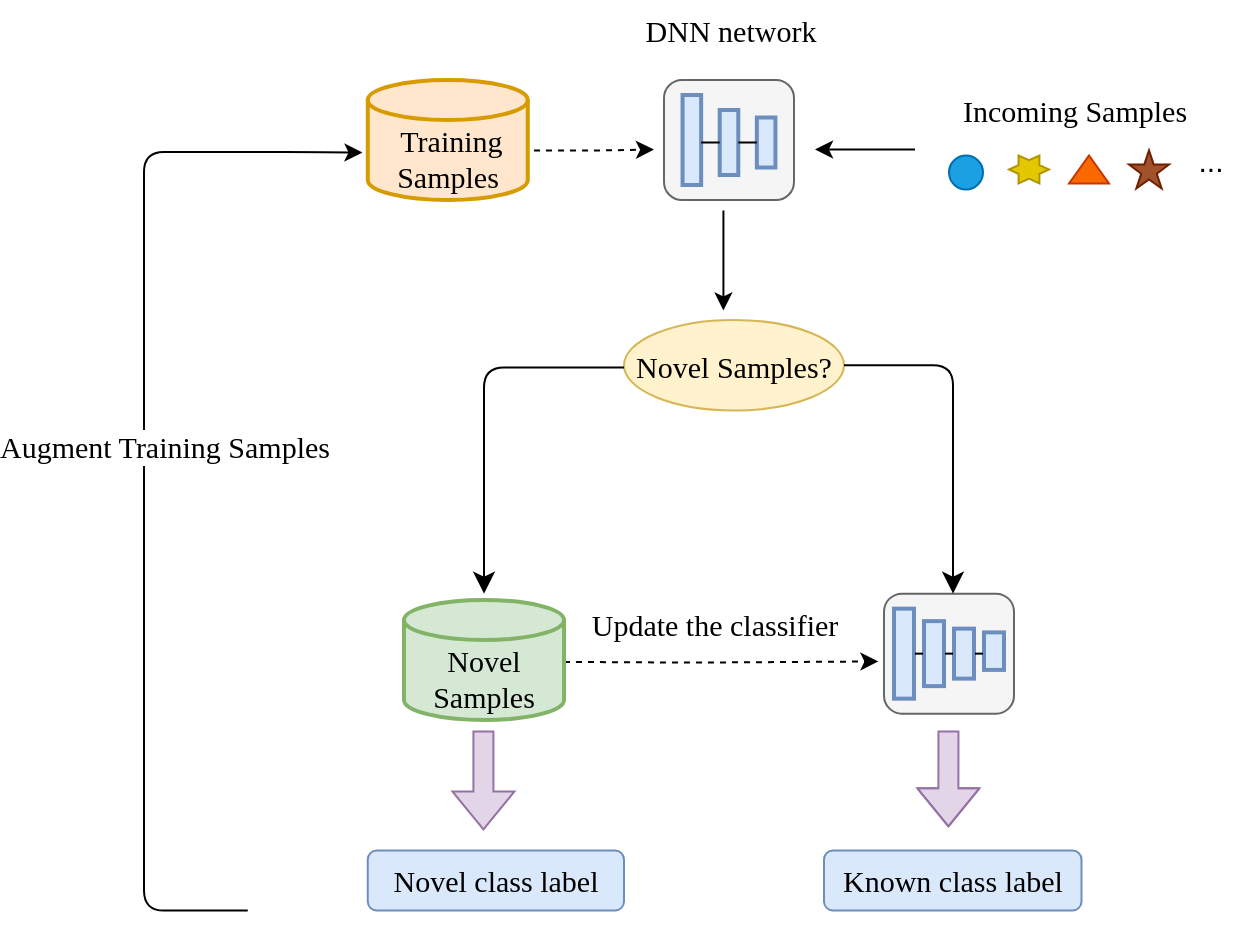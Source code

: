 <mxfile version="24.3.1" type="github">
  <diagram name="Page-1" id="2YBvvXClWsGukQMizWep">
    <mxGraphModel dx="724" dy="366" grid="1" gridSize="10" guides="1" tooltips="1" connect="1" arrows="1" fold="1" page="1" pageScale="1" pageWidth="850" pageHeight="1100" math="0" shadow="0">
      <root>
        <mxCell id="0" />
        <mxCell id="1" parent="0" />
        <mxCell id="O35hqQ3dhwwcrDAdRLHy-16" value="" style="group;rotation=90;fontSize=15;" parent="1" vertex="1" connectable="0">
          <mxGeometry x="460" y="80" width="65" height="60" as="geometry" />
        </mxCell>
        <mxCell id="O35hqQ3dhwwcrDAdRLHy-17" value="" style="rounded=1;whiteSpace=wrap;html=1;movable=1;resizable=1;rotatable=1;deletable=1;editable=1;locked=0;connectable=1;fontSize=15;fillColor=#f5f5f5;fontColor=#333333;strokeColor=#666666;" parent="O35hqQ3dhwwcrDAdRLHy-16" vertex="1">
          <mxGeometry width="65" height="60" as="geometry" />
        </mxCell>
        <mxCell id="O35hqQ3dhwwcrDAdRLHy-18" value="" style="html=1;points=[[0,0,0,0,5],[0,1,0,0,-5],[1,0,0,0,5],[1,1,0,0,-5]];perimeter=orthogonalPerimeter;outlineConnect=0;targetShapes=umlLifeline;portConstraint=eastwest;newEdgeStyle={&quot;curved&quot;:0,&quot;rounded&quot;:0};fillColor=#dae8fc;strokeColor=#6c8ebf;strokeWidth=2;fontSize=15;" parent="O35hqQ3dhwwcrDAdRLHy-16" vertex="1">
          <mxGeometry x="9.286" y="7.5" width="9.286" height="45" as="geometry" />
        </mxCell>
        <mxCell id="O35hqQ3dhwwcrDAdRLHy-19" value="" style="html=1;points=[[0,0,0,0,5],[0,1,0,0,-5],[1,0,0,0,5],[1,1,0,0,-5]];perimeter=orthogonalPerimeter;outlineConnect=0;targetShapes=umlLifeline;portConstraint=eastwest;newEdgeStyle={&quot;curved&quot;:0,&quot;rounded&quot;:0};fillColor=#dae8fc;strokeColor=#6c8ebf;strokeWidth=2;fontSize=15;" parent="O35hqQ3dhwwcrDAdRLHy-16" vertex="1">
          <mxGeometry x="27.857" y="15" width="9.286" height="32.5" as="geometry" />
        </mxCell>
        <mxCell id="O35hqQ3dhwwcrDAdRLHy-20" value="" style="html=1;points=[[0,0,0,0,5],[0,1,0,0,-5],[1,0,0,0,5],[1,1,0,0,-5]];perimeter=orthogonalPerimeter;outlineConnect=0;targetShapes=umlLifeline;portConstraint=eastwest;newEdgeStyle={&quot;curved&quot;:0,&quot;rounded&quot;:0};fillColor=#dae8fc;strokeColor=#6c8ebf;strokeWidth=2;fontSize=15;" parent="O35hqQ3dhwwcrDAdRLHy-16" vertex="1">
          <mxGeometry x="46.429" y="18.75" width="9.286" height="25" as="geometry" />
        </mxCell>
        <mxCell id="O35hqQ3dhwwcrDAdRLHy-21" value="" style="line;strokeWidth=1;rotatable=0;dashed=0;labelPosition=right;align=left;verticalAlign=middle;spacingTop=0;spacingLeft=6;points=[];portConstraint=eastwest;fontSize=15;" parent="O35hqQ3dhwwcrDAdRLHy-16" vertex="1">
          <mxGeometry x="18.571" y="26.25" width="9.286" height="10" as="geometry" />
        </mxCell>
        <mxCell id="O35hqQ3dhwwcrDAdRLHy-22" value="" style="line;strokeWidth=1;rotatable=0;dashed=0;labelPosition=right;align=left;verticalAlign=middle;spacingTop=0;spacingLeft=6;points=[];portConstraint=eastwest;fontSize=15;" parent="O35hqQ3dhwwcrDAdRLHy-16" vertex="1">
          <mxGeometry x="37.143" y="26.25" width="9.286" height="10" as="geometry" />
        </mxCell>
        <mxCell id="O35hqQ3dhwwcrDAdRLHy-121" style="edgeStyle=orthogonalEdgeStyle;rounded=0;orthogonalLoop=1;jettySize=auto;html=1;shape=flexArrow;fontSize=15;fillColor=#e1d5e7;strokeColor=#9673a6;" parent="1" edge="1">
          <mxGeometry relative="1" as="geometry">
            <mxPoint x="369.71" y="455.25" as="targetPoint" />
            <mxPoint x="369.71" y="405.25" as="sourcePoint" />
          </mxGeometry>
        </mxCell>
        <mxCell id="O35hqQ3dhwwcrDAdRLHy-130" style="edgeStyle=orthogonalEdgeStyle;rounded=0;orthogonalLoop=1;jettySize=auto;html=1;entryX=-0.043;entryY=0.565;entryDx=0;entryDy=0;dashed=1;fontSize=15;entryPerimeter=0;" parent="1" target="O35hqQ3dhwwcrDAdRLHy-108" edge="1">
          <mxGeometry relative="1" as="geometry">
            <mxPoint x="380" y="370.82" as="sourcePoint" />
            <mxPoint x="540" y="367.64" as="targetPoint" />
            <Array as="points" />
          </mxGeometry>
        </mxCell>
        <mxCell id="O35hqQ3dhwwcrDAdRLHy-62" value="&lt;div style=&quot;font-size: 15px;&quot;&gt;&lt;font face=&quot;Times New Roman&quot;&gt;&lt;br style=&quot;font-size: 15px;&quot;&gt;&lt;/font&gt;&lt;/div&gt;&lt;font face=&quot;Times New Roman&quot;&gt;Novel Samples&lt;/font&gt;" style="strokeWidth=2;html=1;shape=mxgraph.flowchart.database;whiteSpace=wrap;fontSize=15;fillColor=#d5e8d4;strokeColor=#82b366;" parent="1" vertex="1">
          <mxGeometry x="330" y="340" width="80" height="60" as="geometry" />
        </mxCell>
        <mxCell id="O35hqQ3dhwwcrDAdRLHy-78" style="edgeStyle=orthogonalEdgeStyle;rounded=0;orthogonalLoop=1;jettySize=auto;html=1;dashed=1;targetPerimeterSpacing=0;fontSize=15;" parent="1" edge="1">
          <mxGeometry relative="1" as="geometry">
            <mxPoint x="455" y="114.755" as="targetPoint" />
            <mxPoint x="395" y="115.19" as="sourcePoint" />
            <Array as="points">
              <mxPoint x="430" y="115" />
            </Array>
          </mxGeometry>
        </mxCell>
        <mxCell id="O35hqQ3dhwwcrDAdRLHy-71" value="&lt;div style=&quot;font-size: 15px;&quot;&gt;&lt;span style=&quot;font-family: &amp;quot;Times New Roman&amp;quot;; background-color: initial;&quot;&gt;&lt;br&gt;&lt;/span&gt;&lt;/div&gt;&lt;div style=&quot;font-size: 15px;&quot;&gt;&lt;span style=&quot;font-family: &amp;quot;Times New Roman&amp;quot;; background-color: initial;&quot;&gt;&amp;nbsp; Training&amp;nbsp; Samples&lt;/span&gt;&lt;br&gt;&lt;/div&gt;&lt;div style=&quot;font-size: 15px;&quot;&gt;&lt;/div&gt;&lt;div style=&quot;font-size: 15px;&quot;&gt;&lt;/div&gt;" style="strokeWidth=2;html=1;shape=mxgraph.flowchart.database;whiteSpace=wrap;fontSize=15;fillColor=#ffe6cc;strokeColor=#d79b00;" parent="1" vertex="1">
          <mxGeometry x="311.88" y="80" width="80" height="60" as="geometry" />
        </mxCell>
        <mxCell id="O35hqQ3dhwwcrDAdRLHy-72" value="" style="group;fontSize=15;" parent="1" vertex="1" connectable="0">
          <mxGeometry x="602.5" y="115.25" width="110" height="19.5" as="geometry" />
        </mxCell>
        <mxCell id="O35hqQ3dhwwcrDAdRLHy-63" value="" style="verticalLabelPosition=bottom;verticalAlign=top;html=1;shape=mxgraph.basic.6_point_star;aspect=fixed;fillColor=#e3c800;fontColor=#000000;strokeColor=#B09500;fontSize=15;" parent="O35hqQ3dhwwcrDAdRLHy-72" vertex="1">
          <mxGeometry x="30" y="2.5" width="20" height="14" as="geometry" />
        </mxCell>
        <mxCell id="O35hqQ3dhwwcrDAdRLHy-66" value="" style="verticalLabelPosition=bottom;verticalAlign=top;html=1;shape=mxgraph.basic.star;aspect=fixed;fillColor=#a0522d;fontColor=#ffffff;strokeColor=#6D1F00;fontSize=15;" parent="O35hqQ3dhwwcrDAdRLHy-72" vertex="1">
          <mxGeometry x="90" width="20" height="19" as="geometry" />
        </mxCell>
        <mxCell id="O35hqQ3dhwwcrDAdRLHy-67" value="" style="verticalLabelPosition=bottom;verticalAlign=top;html=1;shape=mxgraph.basic.acute_triangle;dx=0.5;aspect=fixed;fillColor=#fa6800;fontColor=#000000;strokeColor=#C73500;fontSize=15;" parent="O35hqQ3dhwwcrDAdRLHy-72" vertex="1">
          <mxGeometry x="60" y="2.5" width="20" height="14" as="geometry" />
        </mxCell>
        <mxCell id="O35hqQ3dhwwcrDAdRLHy-70" value="" style="strokeWidth=1;html=1;shape=mxgraph.flowchart.start_2;whiteSpace=wrap;aspect=fixed;fillColor=#1ba1e2;strokeColor=#006EAF;fontColor=#ffffff;fontSize=15;" parent="O35hqQ3dhwwcrDAdRLHy-72" vertex="1">
          <mxGeometry y="2.5" width="17" height="17" as="geometry" />
        </mxCell>
        <mxCell id="O35hqQ3dhwwcrDAdRLHy-76" value="&lt;font face=&quot;Times New Roman&quot;&gt;Incoming Samples&lt;/font&gt;" style="text;html=1;align=center;verticalAlign=middle;resizable=0;points=[];autosize=1;strokeColor=none;fillColor=none;fontSize=15;" parent="1" vertex="1">
          <mxGeometry x="595" y="80" width="140" height="30" as="geometry" />
        </mxCell>
        <mxCell id="O35hqQ3dhwwcrDAdRLHy-77" value="..." style="text;html=1;align=center;verticalAlign=middle;resizable=0;points=[];autosize=1;strokeColor=none;fillColor=none;fontSize=15;" parent="1" vertex="1">
          <mxGeometry x="712.5" y="104.75" width="40" height="30" as="geometry" />
        </mxCell>
        <mxCell id="O35hqQ3dhwwcrDAdRLHy-82" value="" style="endArrow=classic;html=1;rounded=0;fontSize=15;" parent="1" edge="1">
          <mxGeometry width="50" height="50" relative="1" as="geometry">
            <mxPoint x="585.5" y="114.75" as="sourcePoint" />
            <mxPoint x="535.5" y="114.75" as="targetPoint" />
          </mxGeometry>
        </mxCell>
        <mxCell id="O35hqQ3dhwwcrDAdRLHy-83" value="" style="endArrow=classic;html=1;rounded=0;fontSize=15;" parent="1" edge="1">
          <mxGeometry width="50" height="50" relative="1" as="geometry">
            <mxPoint x="489.71" y="145.25" as="sourcePoint" />
            <mxPoint x="489.71" y="195.25" as="targetPoint" />
          </mxGeometry>
        </mxCell>
        <mxCell id="O35hqQ3dhwwcrDAdRLHy-84" value="&lt;font face=&quot;Times New Roman&quot;&gt;Novel Samples?&lt;/font&gt;" style="ellipse;whiteSpace=wrap;html=1;align=center;newEdgeStyle={&quot;edgeStyle&quot;:&quot;entityRelationEdgeStyle&quot;,&quot;startArrow&quot;:&quot;none&quot;,&quot;endArrow&quot;:&quot;none&quot;,&quot;segment&quot;:10,&quot;curved&quot;:1,&quot;sourcePerimeterSpacing&quot;:0,&quot;targetPerimeterSpacing&quot;:0};treeFolding=1;treeMoving=1;fontSize=15;fillColor=#fff2cc;strokeColor=#d6b656;" parent="1" vertex="1">
          <mxGeometry x="440" y="200" width="110" height="45.25" as="geometry" />
        </mxCell>
        <mxCell id="O35hqQ3dhwwcrDAdRLHy-122" style="edgeStyle=orthogonalEdgeStyle;rounded=0;orthogonalLoop=1;jettySize=auto;html=1;shape=flexArrow;fontSize=15;fillColor=#e1d5e7;strokeColor=#9673a6;" parent="1" edge="1">
          <mxGeometry relative="1" as="geometry">
            <mxPoint x="602.21" y="453.68" as="targetPoint" />
            <mxPoint x="602.224" y="405.25" as="sourcePoint" />
            <Array as="points">
              <mxPoint x="602.71" y="429.68" />
              <mxPoint x="602.71" y="429.68" />
            </Array>
          </mxGeometry>
        </mxCell>
        <mxCell id="O35hqQ3dhwwcrDAdRLHy-108" value="" style="rounded=1;whiteSpace=wrap;html=1;movable=1;resizable=1;rotatable=1;deletable=1;editable=1;locked=0;connectable=1;container=0;fontSize=15;fillColor=#f5f5f5;fontColor=#333333;strokeColor=#666666;" parent="1" vertex="1">
          <mxGeometry x="570" y="336.82" width="65" height="60" as="geometry" />
        </mxCell>
        <mxCell id="O35hqQ3dhwwcrDAdRLHy-109" value="" style="html=1;points=[[0,0,0,0,5],[0,1,0,0,-5],[1,0,0,0,5],[1,1,0,0,-5]];perimeter=orthogonalPerimeter;outlineConnect=0;targetShapes=umlLifeline;portConstraint=eastwest;newEdgeStyle={&quot;curved&quot;:0,&quot;rounded&quot;:0};fillColor=#dae8fc;strokeColor=#6c8ebf;strokeWidth=2;container=0;fontSize=15;" parent="1" vertex="1">
          <mxGeometry x="575" y="344.32" width="10" height="45" as="geometry" />
        </mxCell>
        <mxCell id="O35hqQ3dhwwcrDAdRLHy-110" value="" style="html=1;points=[[0,0,0,0,5],[0,1,0,0,-5],[1,0,0,0,5],[1,1,0,0,-5]];perimeter=orthogonalPerimeter;outlineConnect=0;targetShapes=umlLifeline;portConstraint=eastwest;newEdgeStyle={&quot;curved&quot;:0,&quot;rounded&quot;:0};fillColor=#dae8fc;strokeColor=#6c8ebf;strokeWidth=2;container=0;fontSize=15;" parent="1" vertex="1">
          <mxGeometry x="590" y="350.57" width="10" height="32.5" as="geometry" />
        </mxCell>
        <mxCell id="O35hqQ3dhwwcrDAdRLHy-111" value="" style="html=1;points=[[0,0,0,0,5],[0,1,0,0,-5],[1,0,0,0,5],[1,1,0,0,-5]];perimeter=orthogonalPerimeter;outlineConnect=0;targetShapes=umlLifeline;portConstraint=eastwest;newEdgeStyle={&quot;curved&quot;:0,&quot;rounded&quot;:0};fillColor=#dae8fc;strokeColor=#6c8ebf;strokeWidth=2;container=0;fontSize=15;" parent="1" vertex="1">
          <mxGeometry x="605" y="354.32" width="10" height="25" as="geometry" />
        </mxCell>
        <mxCell id="O35hqQ3dhwwcrDAdRLHy-112" value="" style="html=1;points=[[0,0,0,0,5],[0,1,0,0,-5],[1,0,0,0,5],[1,1,0,0,-5]];perimeter=orthogonalPerimeter;outlineConnect=0;targetShapes=umlLifeline;portConstraint=eastwest;newEdgeStyle={&quot;curved&quot;:0,&quot;rounded&quot;:0};fillColor=#dae8fc;strokeColor=#6c8ebf;strokeWidth=2;container=0;fontSize=15;" parent="1" vertex="1">
          <mxGeometry x="620" y="356.2" width="10" height="18.75" as="geometry" />
        </mxCell>
        <mxCell id="O35hqQ3dhwwcrDAdRLHy-113" value="" style="line;strokeWidth=1;fillColor=none;align=left;verticalAlign=middle;spacingTop=-1;spacingLeft=3;spacingRight=3;rotatable=0;labelPosition=right;points=[];portConstraint=eastwest;strokeColor=inherit;fontSize=15;" parent="1" vertex="1">
          <mxGeometry x="585.5" y="362.82" width="4" height="8" as="geometry" />
        </mxCell>
        <mxCell id="O35hqQ3dhwwcrDAdRLHy-114" value="" style="line;strokeWidth=1;fillColor=none;align=left;verticalAlign=middle;spacingTop=-1;spacingLeft=3;spacingRight=3;rotatable=0;labelPosition=right;points=[];portConstraint=eastwest;strokeColor=inherit;fontSize=15;" parent="1" vertex="1">
          <mxGeometry x="600.5" y="362.82" width="4" height="8" as="geometry" />
        </mxCell>
        <mxCell id="O35hqQ3dhwwcrDAdRLHy-115" value="" style="line;strokeWidth=1;fillColor=none;align=left;verticalAlign=middle;spacingTop=-1;spacingLeft=3;spacingRight=3;rotatable=0;labelPosition=right;points=[];portConstraint=eastwest;strokeColor=inherit;fontSize=15;" parent="1" vertex="1">
          <mxGeometry x="615.5" y="362.82" width="4" height="8" as="geometry" />
        </mxCell>
        <mxCell id="O35hqQ3dhwwcrDAdRLHy-124" value="&lt;font face=&quot;Times New Roman&quot;&gt;Novel class label&lt;/font&gt;" style="rounded=1;whiteSpace=wrap;html=1;fillColor=#dae8fc;strokeColor=#6c8ebf;fontSize=15;" parent="1" vertex="1">
          <mxGeometry x="311.88" y="465.25" width="128.12" height="30" as="geometry" />
        </mxCell>
        <mxCell id="O35hqQ3dhwwcrDAdRLHy-125" value="&lt;font face=&quot;Times New Roman&quot;&gt;Known class label&lt;/font&gt;" style="rounded=1;whiteSpace=wrap;html=1;fillColor=#dae8fc;strokeColor=#6c8ebf;fontSize=15;" parent="1" vertex="1">
          <mxGeometry x="540" y="465.25" width="128.75" height="30" as="geometry" />
        </mxCell>
        <mxCell id="O35hqQ3dhwwcrDAdRLHy-126" style="edgeStyle=orthogonalEdgeStyle;rounded=1;orthogonalLoop=1;jettySize=auto;html=1;entryX=-0.033;entryY=0.605;entryDx=0;entryDy=0;entryPerimeter=0;curved=0;fontSize=15;" parent="1" target="O35hqQ3dhwwcrDAdRLHy-71" edge="1">
          <mxGeometry relative="1" as="geometry">
            <Array as="points">
              <mxPoint x="200" y="495" />
              <mxPoint x="200" y="116" />
              <mxPoint x="280" y="116" />
            </Array>
            <mxPoint x="251.88" y="495.25" as="sourcePoint" />
            <mxPoint x="280" y="122.42" as="targetPoint" />
          </mxGeometry>
        </mxCell>
        <mxCell id="O35hqQ3dhwwcrDAdRLHy-129" value="&lt;span style=&quot;font-size: 15px;&quot;&gt;&lt;font face=&quot;Times New Roman&quot;&gt;Augment Training Samples&lt;/font&gt;&lt;/span&gt;" style="edgeLabel;html=1;align=center;verticalAlign=middle;resizable=0;points=[];fontSize=15;labelBackgroundColor=default;" parent="O35hqQ3dhwwcrDAdRLHy-126" vertex="1" connectable="0">
          <mxGeometry x="0.051" relative="1" as="geometry">
            <mxPoint x="10" as="offset" />
          </mxGeometry>
        </mxCell>
        <mxCell id="O35hqQ3dhwwcrDAdRLHy-131" value="&lt;font face=&quot;Times New Roman&quot;&gt;Update the classifier&lt;/font&gt;" style="text;html=1;align=center;verticalAlign=middle;resizable=0;points=[];autosize=1;strokeColor=none;fillColor=none;fontSize=15;" parent="1" vertex="1">
          <mxGeometry x="410" y="336.82" width="150" height="30" as="geometry" />
        </mxCell>
        <mxCell id="O35hqQ3dhwwcrDAdRLHy-136" value="" style="edgeStyle=elbowEdgeStyle;elbow=horizontal;endArrow=classic;html=1;curved=0;rounded=1;endSize=8;startSize=8;exitX=0;exitY=0.5;exitDx=0;exitDy=0;entryX=0.5;entryY=0;entryDx=0;entryDy=0;entryPerimeter=0;fontSize=15;" parent="1" edge="1">
          <mxGeometry width="50" height="50" relative="1" as="geometry">
            <mxPoint x="440" y="223.69" as="sourcePoint" />
            <mxPoint x="370" y="336.82" as="targetPoint" />
            <Array as="points">
              <mxPoint x="370" y="283.69" />
            </Array>
          </mxGeometry>
        </mxCell>
        <mxCell id="O35hqQ3dhwwcrDAdRLHy-138" value="" style="edgeStyle=elbowEdgeStyle;elbow=horizontal;endArrow=classic;html=1;curved=0;rounded=1;endSize=8;startSize=8;exitX=1;exitY=0.5;exitDx=0;exitDy=0;fontSize=15;" parent="1" edge="1" source="O35hqQ3dhwwcrDAdRLHy-84">
          <mxGeometry width="50" height="50" relative="1" as="geometry">
            <mxPoint x="540" y="226.82" as="sourcePoint" />
            <mxPoint x="605" y="336.82" as="targetPoint" />
            <Array as="points">
              <mxPoint x="604.5" y="286.95" />
            </Array>
          </mxGeometry>
        </mxCell>
        <mxCell id="wSu5Elyx54mYVwrnJnCU-3" value="&lt;font style=&quot;font-size: 15px;&quot; face=&quot;Times New Roman&quot;&gt;DNN network&lt;/font&gt;" style="text;html=1;align=center;verticalAlign=middle;resizable=0;points=[];autosize=1;strokeColor=none;fillColor=none;" vertex="1" parent="1">
          <mxGeometry x="437.5" y="40" width="110" height="30" as="geometry" />
        </mxCell>
      </root>
    </mxGraphModel>
  </diagram>
</mxfile>
